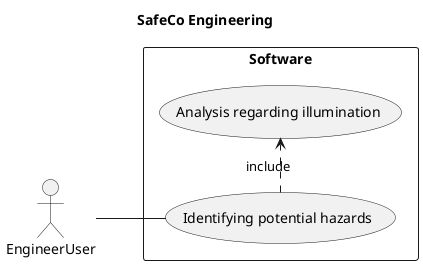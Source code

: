 @startuml

title SafeCo Engineering

left to right direction

actor EngineerUser

rectangle Software {

    usecase (Identifying potential hazards)
    usecase (Analysis regarding illumination)

   EngineerUser -- (Identifying potential hazards)
   (Identifying potential hazards) .> (Analysis regarding illumination) : include
}

@enduml
